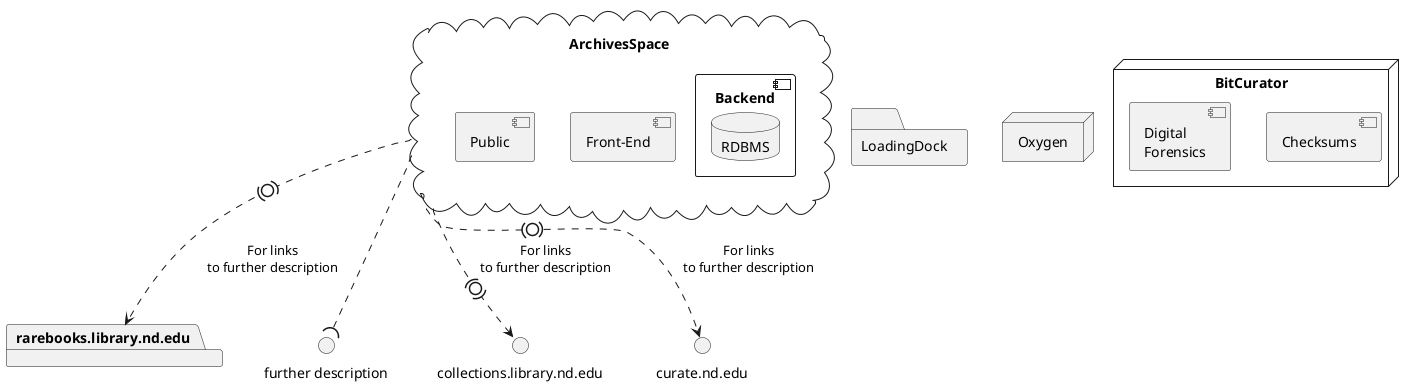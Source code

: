 # Render via PlantUML
# Generated via plantuml-preview (https://github.com/peele/plantuml-preview) in Atom
# package
# node
# folder
# frame
# cloud
# database
# interface
@startuml


cloud "ArchivesSpace" {
  component "Front-End"
  component "Public"
  component "Backend" {
    database "RDBMS"
  }
}

package "rarebooks.library.nd.edu"

interface "further description" as FurtherDescription

folder "LoadingDock"
node "Oxygen"
node "BitCurator" {
  component "Checksums"
  component "Digital\nForensics"
}

ArchivesSpace .(0).> rarebooks.library.nd.edu : "For links\nto further description"
ArchivesSpace .(0).> collections.library.nd.edu : "For links\nto further description"
ArchivesSpace .(0).> curate.nd.edu : "For links\nto further description"
ArchivesSpace ..( FurtherDescription
@enduml
